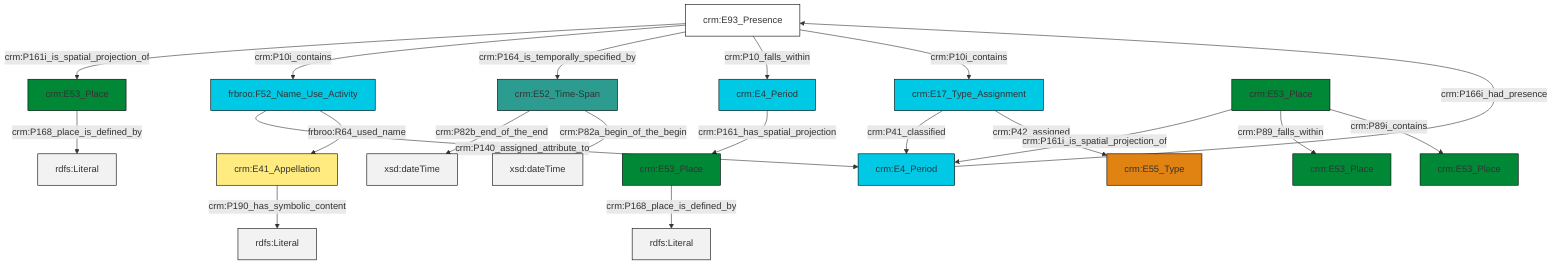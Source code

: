 graph TD
classDef Literal fill:#f2f2f2,stroke:#000000;
classDef CRM_Entity fill:#FFFFFF,stroke:#000000;
classDef Temporal_Entity fill:#00C9E6, stroke:#000000;
classDef Type fill:#E18312, stroke:#000000;
classDef Time-Span fill:#2C9C91, stroke:#000000;
classDef Appellation fill:#FFEB7F, stroke:#000000;
classDef Place fill:#008836, stroke:#000000;
classDef Persistent_Item fill:#B266B2, stroke:#000000;
classDef Conceptual_Object fill:#FFD700, stroke:#000000;
classDef Physical_Thing fill:#D2B48C, stroke:#000000;
classDef Actor fill:#f58aad, stroke:#000000;
classDef PC_Classes fill:#4ce600, stroke:#000000;
classDef Multi fill:#cccccc,stroke:#000000;

2["crm:E93_Presence"]:::CRM_Entity -->|crm:P161i_is_spatial_projection_of| 3["crm:E53_Place"]:::Place
3["crm:E53_Place"]:::Place -->|crm:P168_place_is_defined_by| 6[rdfs:Literal]:::Literal
2["crm:E93_Presence"]:::CRM_Entity -->|crm:P10i_contains| 13["frbroo:F52_Name_Use_Activity"]:::Temporal_Entity
2["crm:E93_Presence"]:::CRM_Entity -->|crm:P164_is_temporally_specified_by| 14["crm:E52_Time-Span"]:::Time-Span
18["crm:E17_Type_Assignment"]:::Temporal_Entity -->|crm:P41_classified| 11["crm:E4_Period"]:::Temporal_Entity
18["crm:E17_Type_Assignment"]:::Temporal_Entity -->|crm:P42_assigned| 9["crm:E55_Type"]:::Type
15["crm:E53_Place"]:::Place -->|crm:P168_place_is_defined_by| 20[rdfs:Literal]:::Literal
0["crm:E41_Appellation"]:::Appellation -->|crm:P190_has_symbolic_content| 21[rdfs:Literal]:::Literal
14["crm:E52_Time-Span"]:::Time-Span -->|crm:P82b_end_of_the_end| 22[xsd:dateTime]:::Literal
2["crm:E93_Presence"]:::CRM_Entity -->|crm:P10_falls_within| 4["crm:E4_Period"]:::Temporal_Entity
4["crm:E4_Period"]:::Temporal_Entity -->|crm:P161_has_spatial_projection| 15["crm:E53_Place"]:::Place
24["crm:E53_Place"]:::Place -->|crm:P161i_is_spatial_projection_of| 11["crm:E4_Period"]:::Temporal_Entity
14["crm:E52_Time-Span"]:::Time-Span -->|crm:P82a_begin_of_the_begin| 26[xsd:dateTime]:::Literal
11["crm:E4_Period"]:::Temporal_Entity -->|crm:P166i_had_presence| 2["crm:E93_Presence"]:::CRM_Entity
2["crm:E93_Presence"]:::CRM_Entity -->|crm:P10i_contains| 18["crm:E17_Type_Assignment"]:::Temporal_Entity
13["frbroo:F52_Name_Use_Activity"]:::Temporal_Entity -->|crm:P140_assigned_attribute_to| 11["crm:E4_Period"]:::Temporal_Entity
13["frbroo:F52_Name_Use_Activity"]:::Temporal_Entity -->|frbroo:R64_used_name| 0["crm:E41_Appellation"]:::Appellation
24["crm:E53_Place"]:::Place -->|crm:P89_falls_within| 7["crm:E53_Place"]:::Place
24["crm:E53_Place"]:::Place -->|crm:P89i_contains| 28["crm:E53_Place"]:::Place